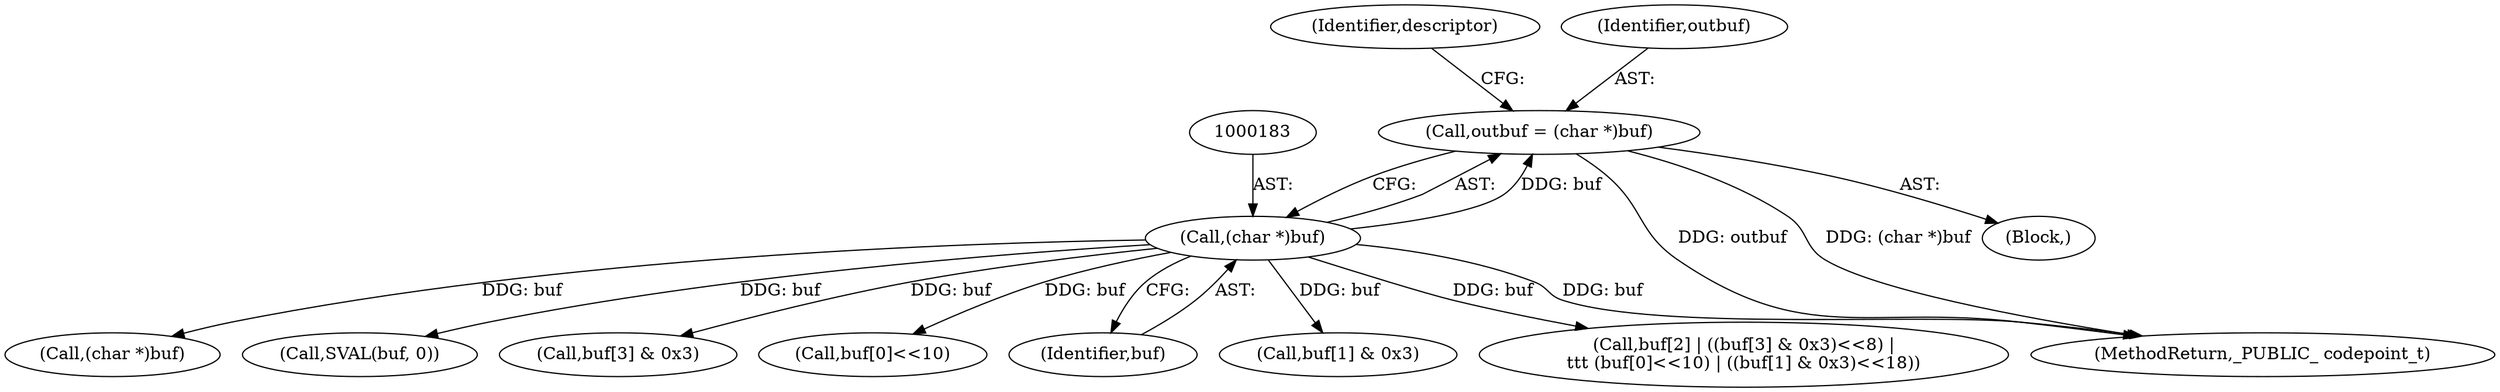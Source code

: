 digraph "0_samba_538d305de91e34a2938f5f219f18bf0e1918763f@pointer" {
"1000180" [label="(Call,outbuf = (char *)buf)"];
"1000182" [label="(Call,(char *)buf)"];
"1000205" [label="(Call,(char *)buf)"];
"1000255" [label="(Call,SVAL(buf, 0))"];
"1000274" [label="(Call,buf[3] & 0x3)"];
"1000281" [label="(Call,buf[0]<<10)"];
"1000295" [label="(MethodReturn,_PUBLIC_ codepoint_t)"];
"1000184" [label="(Identifier,buf)"];
"1000287" [label="(Call,buf[1] & 0x3)"];
"1000268" [label="(Call,buf[2] | ((buf[3] & 0x3)<<8) |\n\t\t\t (buf[0]<<10) | ((buf[1] & 0x3)<<18))"];
"1000180" [label="(Call,outbuf = (char *)buf)"];
"1000111" [label="(Block,)"];
"1000186" [label="(Identifier,descriptor)"];
"1000182" [label="(Call,(char *)buf)"];
"1000181" [label="(Identifier,outbuf)"];
"1000180" -> "1000111"  [label="AST: "];
"1000180" -> "1000182"  [label="CFG: "];
"1000181" -> "1000180"  [label="AST: "];
"1000182" -> "1000180"  [label="AST: "];
"1000186" -> "1000180"  [label="CFG: "];
"1000180" -> "1000295"  [label="DDG: outbuf"];
"1000180" -> "1000295"  [label="DDG: (char *)buf"];
"1000182" -> "1000180"  [label="DDG: buf"];
"1000182" -> "1000184"  [label="CFG: "];
"1000183" -> "1000182"  [label="AST: "];
"1000184" -> "1000182"  [label="AST: "];
"1000182" -> "1000295"  [label="DDG: buf"];
"1000182" -> "1000205"  [label="DDG: buf"];
"1000182" -> "1000255"  [label="DDG: buf"];
"1000182" -> "1000268"  [label="DDG: buf"];
"1000182" -> "1000274"  [label="DDG: buf"];
"1000182" -> "1000281"  [label="DDG: buf"];
"1000182" -> "1000287"  [label="DDG: buf"];
}
